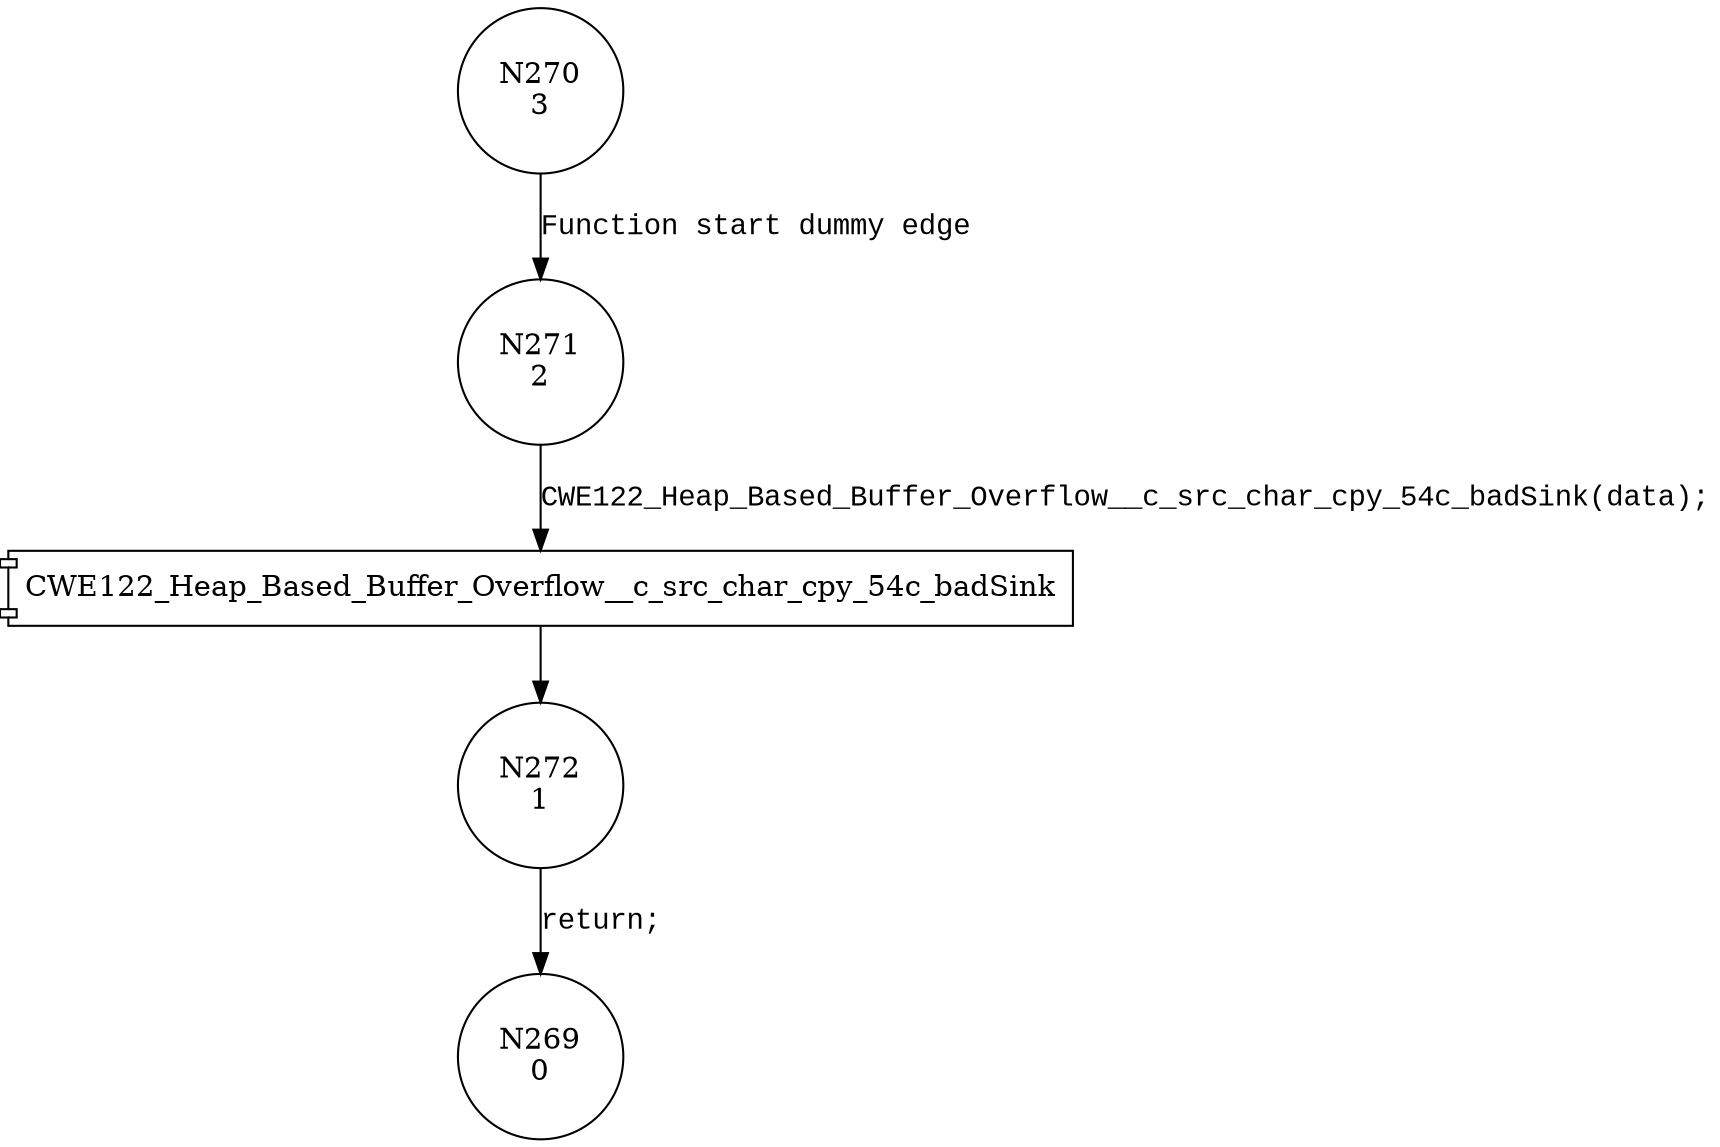 digraph CWE122_Heap_Based_Buffer_Overflow__c_src_char_cpy_54b_badSink {
270 [shape="circle" label="N270\n3"]
271 [shape="circle" label="N271\n2"]
272 [shape="circle" label="N272\n1"]
269 [shape="circle" label="N269\n0"]
270 -> 271 [label="Function start dummy edge" fontname="Courier New"]
100028 [shape="component" label="CWE122_Heap_Based_Buffer_Overflow__c_src_char_cpy_54c_badSink"]
271 -> 100028 [label="CWE122_Heap_Based_Buffer_Overflow__c_src_char_cpy_54c_badSink(data);" fontname="Courier New"]
100028 -> 272 [label="" fontname="Courier New"]
272 -> 269 [label="return;" fontname="Courier New"]
}